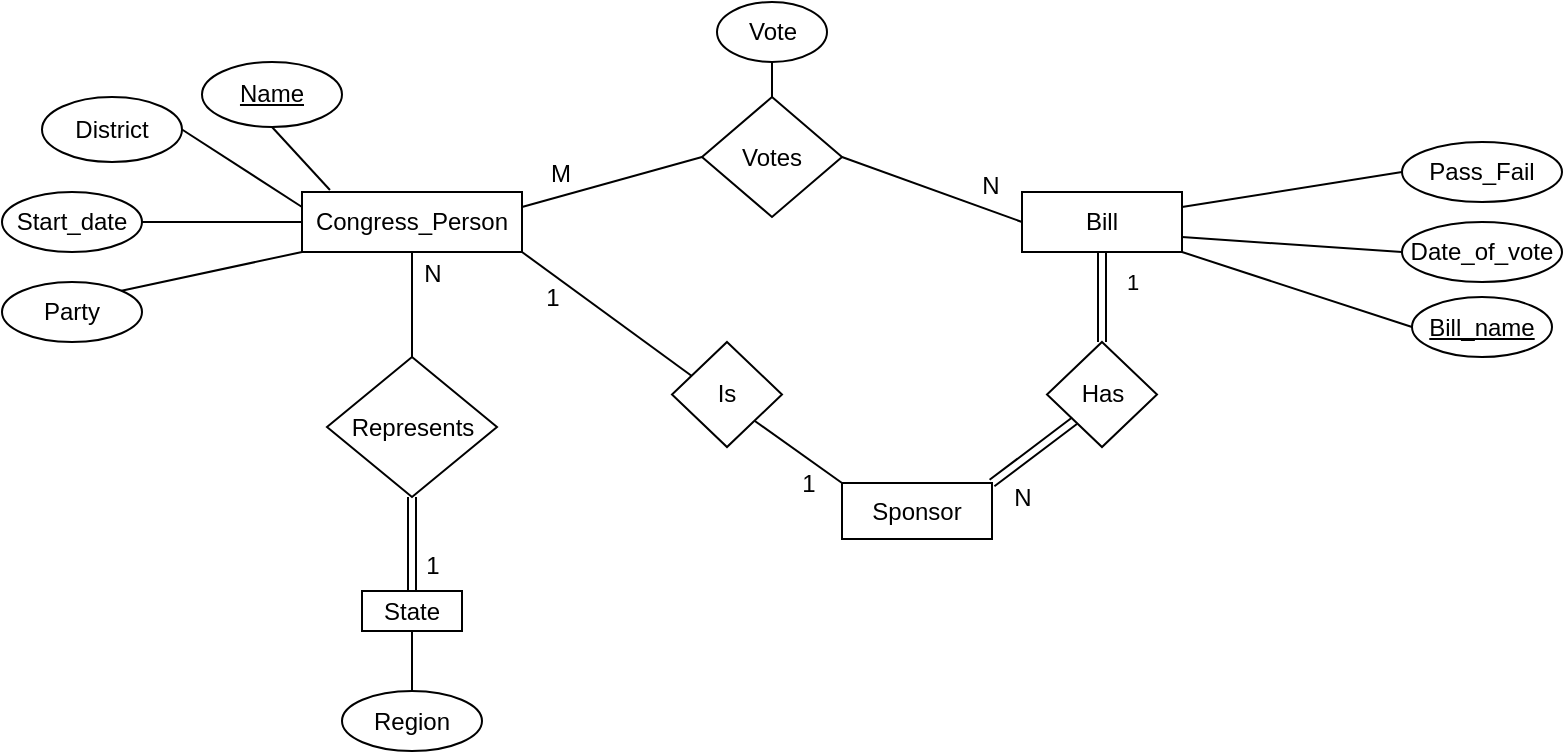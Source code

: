 <mxfile version="12.6.5" type="device"><diagram id="Wl70vH6N-0u9xr9fc0l7" name="Page-1"><mxGraphModel dx="1078" dy="480" grid="1" gridSize="10" guides="1" tooltips="1" connect="1" arrows="1" fold="1" page="1" pageScale="1" pageWidth="850" pageHeight="1100" math="0" shadow="0"><root><mxCell id="0"/><mxCell id="1" parent="0"/><mxCell id="qANUJcmwwfMLOjZnxnsq-1" value="State" style="rounded=0;whiteSpace=wrap;html=1;" vertex="1" parent="1"><mxGeometry x="215" y="404.5" width="50" height="20" as="geometry"/></mxCell><mxCell id="qANUJcmwwfMLOjZnxnsq-2" value="Region" style="ellipse;whiteSpace=wrap;html=1;" vertex="1" parent="1"><mxGeometry x="205" y="454.5" width="70" height="30" as="geometry"/></mxCell><mxCell id="qANUJcmwwfMLOjZnxnsq-3" value="Congress_Person" style="rounded=0;whiteSpace=wrap;html=1;" vertex="1" parent="1"><mxGeometry x="185" y="205" width="110" height="30" as="geometry"/></mxCell><mxCell id="qANUJcmwwfMLOjZnxnsq-4" value="" style="endArrow=none;html=1;entryX=0.5;entryY=1;entryDx=0;entryDy=0;exitX=0.5;exitY=0;exitDx=0;exitDy=0;" edge="1" parent="1" source="qANUJcmwwfMLOjZnxnsq-2" target="qANUJcmwwfMLOjZnxnsq-1"><mxGeometry width="50" height="50" relative="1" as="geometry"><mxPoint x="215" y="594.5" as="sourcePoint"/><mxPoint x="265" y="544.5" as="targetPoint"/></mxGeometry></mxCell><mxCell id="qANUJcmwwfMLOjZnxnsq-5" value="Name" style="ellipse;whiteSpace=wrap;html=1;fontStyle=4" vertex="1" parent="1"><mxGeometry x="135" y="140" width="70" height="32.5" as="geometry"/></mxCell><mxCell id="qANUJcmwwfMLOjZnxnsq-6" value="" style="endArrow=none;html=1;exitX=1;exitY=0.5;exitDx=0;exitDy=0;entryX=0;entryY=0.25;entryDx=0;entryDy=0;" edge="1" parent="1" source="qANUJcmwwfMLOjZnxnsq-8" target="qANUJcmwwfMLOjZnxnsq-3"><mxGeometry width="50" height="50" relative="1" as="geometry"><mxPoint x="269.5" y="267.5" as="sourcePoint"/><mxPoint x="115" y="120" as="targetPoint"/></mxGeometry></mxCell><mxCell id="qANUJcmwwfMLOjZnxnsq-7" value="" style="endArrow=none;html=1;entryX=0.127;entryY=-0.033;entryDx=0;entryDy=0;exitX=0.5;exitY=1;exitDx=0;exitDy=0;entryPerimeter=0;" edge="1" parent="1" source="qANUJcmwwfMLOjZnxnsq-5" target="qANUJcmwwfMLOjZnxnsq-3"><mxGeometry width="50" height="50" relative="1" as="geometry"><mxPoint x="20" y="290" as="sourcePoint"/><mxPoint x="20" y="220" as="targetPoint"/></mxGeometry></mxCell><mxCell id="qANUJcmwwfMLOjZnxnsq-8" value="District" style="ellipse;whiteSpace=wrap;html=1;fontStyle=0" vertex="1" parent="1"><mxGeometry x="55" y="157.5" width="70" height="32.5" as="geometry"/></mxCell><mxCell id="qANUJcmwwfMLOjZnxnsq-9" value="Start_date" style="ellipse;whiteSpace=wrap;html=1;" vertex="1" parent="1"><mxGeometry x="35" y="205" width="70" height="30" as="geometry"/></mxCell><mxCell id="qANUJcmwwfMLOjZnxnsq-10" value="Party" style="ellipse;whiteSpace=wrap;html=1;" vertex="1" parent="1"><mxGeometry x="35" y="250" width="70" height="30" as="geometry"/></mxCell><mxCell id="qANUJcmwwfMLOjZnxnsq-15" value="" style="endArrow=none;html=1;exitX=1;exitY=0;exitDx=0;exitDy=0;entryX=0;entryY=1;entryDx=0;entryDy=0;" edge="1" parent="1" source="qANUJcmwwfMLOjZnxnsq-10" target="qANUJcmwwfMLOjZnxnsq-3"><mxGeometry width="50" height="50" relative="1" as="geometry"><mxPoint x="270" y="292.5" as="sourcePoint"/><mxPoint x="275" y="310" as="targetPoint"/></mxGeometry></mxCell><mxCell id="qANUJcmwwfMLOjZnxnsq-16" value="" style="endArrow=none;html=1;exitX=1;exitY=0.5;exitDx=0;exitDy=0;entryX=0;entryY=0.5;entryDx=0;entryDy=0;" edge="1" parent="1" source="qANUJcmwwfMLOjZnxnsq-9" target="qANUJcmwwfMLOjZnxnsq-3"><mxGeometry width="50" height="50" relative="1" as="geometry"><mxPoint x="280" y="302.5" as="sourcePoint"/><mxPoint x="275" y="280" as="targetPoint"/></mxGeometry></mxCell><mxCell id="qANUJcmwwfMLOjZnxnsq-17" value="Bill" style="rounded=0;whiteSpace=wrap;html=1;" vertex="1" parent="1"><mxGeometry x="545" y="205" width="80" height="30" as="geometry"/></mxCell><mxCell id="qANUJcmwwfMLOjZnxnsq-18" value="Bill_name" style="ellipse;whiteSpace=wrap;html=1;fontStyle=4" vertex="1" parent="1"><mxGeometry x="740" y="257.5" width="70" height="30" as="geometry"/></mxCell><mxCell id="qANUJcmwwfMLOjZnxnsq-19" value="Date_of_vote" style="ellipse;whiteSpace=wrap;html=1;" vertex="1" parent="1"><mxGeometry x="735" y="220" width="80" height="30" as="geometry"/></mxCell><mxCell id="qANUJcmwwfMLOjZnxnsq-20" value="Pass_Fail" style="ellipse;whiteSpace=wrap;html=1;" vertex="1" parent="1"><mxGeometry x="735" y="180" width="80" height="30" as="geometry"/></mxCell><mxCell id="qANUJcmwwfMLOjZnxnsq-22" value="" style="endArrow=none;html=1;entryX=1;entryY=1;entryDx=0;entryDy=0;exitX=0;exitY=0.5;exitDx=0;exitDy=0;" edge="1" parent="1" source="qANUJcmwwfMLOjZnxnsq-18" target="qANUJcmwwfMLOjZnxnsq-17"><mxGeometry width="50" height="50" relative="1" as="geometry"><mxPoint x="720" y="190" as="sourcePoint"/><mxPoint x="786.01" y="140" as="targetPoint"/></mxGeometry></mxCell><mxCell id="qANUJcmwwfMLOjZnxnsq-23" value="" style="endArrow=none;html=1;entryX=1;entryY=0.75;entryDx=0;entryDy=0;exitX=0;exitY=0.5;exitDx=0;exitDy=0;" edge="1" parent="1" source="qANUJcmwwfMLOjZnxnsq-19" target="qANUJcmwwfMLOjZnxnsq-17"><mxGeometry width="50" height="50" relative="1" as="geometry"><mxPoint x="520" y="430" as="sourcePoint"/><mxPoint x="599" y="390" as="targetPoint"/></mxGeometry></mxCell><mxCell id="qANUJcmwwfMLOjZnxnsq-24" value="" style="endArrow=none;html=1;entryX=1;entryY=0.25;entryDx=0;entryDy=0;exitX=0;exitY=0.5;exitDx=0;exitDy=0;" edge="1" parent="1" source="qANUJcmwwfMLOjZnxnsq-20" target="qANUJcmwwfMLOjZnxnsq-17"><mxGeometry width="50" height="50" relative="1" as="geometry"><mxPoint x="530" y="440" as="sourcePoint"/><mxPoint x="609" y="400" as="targetPoint"/></mxGeometry></mxCell><mxCell id="qANUJcmwwfMLOjZnxnsq-26" value="Votes" style="rhombus;whiteSpace=wrap;html=1;" vertex="1" parent="1"><mxGeometry x="385" y="157.5" width="70" height="60" as="geometry"/></mxCell><mxCell id="qANUJcmwwfMLOjZnxnsq-27" value="Vote" style="ellipse;whiteSpace=wrap;html=1;" vertex="1" parent="1"><mxGeometry x="392.5" y="110" width="55" height="30" as="geometry"/></mxCell><mxCell id="qANUJcmwwfMLOjZnxnsq-28" value="" style="endArrow=none;html=1;entryX=0;entryY=0.5;entryDx=0;entryDy=0;exitX=1;exitY=0.25;exitDx=0;exitDy=0;" edge="1" parent="1" source="qANUJcmwwfMLOjZnxnsq-3" target="qANUJcmwwfMLOjZnxnsq-26"><mxGeometry width="50" height="50" relative="1" as="geometry"><mxPoint x="300" y="180" as="sourcePoint"/><mxPoint x="85" y="640" as="targetPoint"/></mxGeometry></mxCell><mxCell id="qANUJcmwwfMLOjZnxnsq-37" value="M" style="text;html=1;align=center;verticalAlign=middle;resizable=0;points=[];labelBackgroundColor=#ffffff;" vertex="1" connectable="0" parent="qANUJcmwwfMLOjZnxnsq-28"><mxGeometry x="-0.42" y="3" relative="1" as="geometry"><mxPoint x="-6" y="-7" as="offset"/></mxGeometry></mxCell><mxCell id="qANUJcmwwfMLOjZnxnsq-32" value="" style="endArrow=none;html=1;entryX=0;entryY=0.5;entryDx=0;entryDy=0;exitX=1;exitY=0.5;exitDx=0;exitDy=0;" edge="1" parent="1" source="qANUJcmwwfMLOjZnxnsq-26" target="qANUJcmwwfMLOjZnxnsq-17"><mxGeometry width="50" height="50" relative="1" as="geometry"><mxPoint x="35" y="690" as="sourcePoint"/><mxPoint x="85" y="640" as="targetPoint"/></mxGeometry></mxCell><mxCell id="qANUJcmwwfMLOjZnxnsq-38" value="N" style="text;html=1;align=center;verticalAlign=middle;resizable=0;points=[];labelBackgroundColor=#ffffff;" vertex="1" connectable="0" parent="qANUJcmwwfMLOjZnxnsq-32"><mxGeometry x="0.513" y="-3" relative="1" as="geometry"><mxPoint x="7" y="-13" as="offset"/></mxGeometry></mxCell><mxCell id="qANUJcmwwfMLOjZnxnsq-33" value="" style="endArrow=none;html=1;entryX=0.5;entryY=1;entryDx=0;entryDy=0;exitX=0.5;exitY=0;exitDx=0;exitDy=0;" edge="1" parent="1" source="qANUJcmwwfMLOjZnxnsq-26" target="qANUJcmwwfMLOjZnxnsq-27"><mxGeometry width="50" height="50" relative="1" as="geometry"><mxPoint x="465" y="230" as="sourcePoint"/><mxPoint x="555" y="230" as="targetPoint"/></mxGeometry></mxCell><mxCell id="qANUJcmwwfMLOjZnxnsq-34" value="Represents" style="rhombus;whiteSpace=wrap;html=1;" vertex="1" parent="1"><mxGeometry x="197.5" y="287.5" width="85" height="70" as="geometry"/></mxCell><mxCell id="qANUJcmwwfMLOjZnxnsq-35" value="" style="endArrow=none;html=1;entryX=0.5;entryY=0;entryDx=0;entryDy=0;exitX=0.5;exitY=1;exitDx=0;exitDy=0;shape=link;" edge="1" parent="1" source="qANUJcmwwfMLOjZnxnsq-34" target="qANUJcmwwfMLOjZnxnsq-1"><mxGeometry width="50" height="50" relative="1" as="geometry"><mxPoint x="305" y="237.5" as="sourcePoint"/><mxPoint x="395" y="237.5" as="targetPoint"/></mxGeometry></mxCell><mxCell id="qANUJcmwwfMLOjZnxnsq-39" value="1" style="text;html=1;align=center;verticalAlign=middle;resizable=0;points=[];labelBackgroundColor=#ffffff;" vertex="1" connectable="0" parent="qANUJcmwwfMLOjZnxnsq-35"><mxGeometry x="-0.5" relative="1" as="geometry"><mxPoint x="10" y="22.5" as="offset"/></mxGeometry></mxCell><mxCell id="qANUJcmwwfMLOjZnxnsq-36" value="" style="endArrow=none;html=1;entryX=0.5;entryY=0;entryDx=0;entryDy=0;exitX=0.5;exitY=1;exitDx=0;exitDy=0;" edge="1" parent="1" source="qANUJcmwwfMLOjZnxnsq-3" target="qANUJcmwwfMLOjZnxnsq-34"><mxGeometry width="50" height="50" relative="1" as="geometry"><mxPoint x="315" y="240" as="sourcePoint"/><mxPoint x="405" y="240" as="targetPoint"/></mxGeometry></mxCell><mxCell id="qANUJcmwwfMLOjZnxnsq-40" value="N" style="text;html=1;align=center;verticalAlign=middle;resizable=0;points=[];labelBackgroundColor=#ffffff;" vertex="1" connectable="0" parent="qANUJcmwwfMLOjZnxnsq-36"><mxGeometry x="-0.579" y="3" relative="1" as="geometry"><mxPoint x="7" as="offset"/></mxGeometry></mxCell><mxCell id="qANUJcmwwfMLOjZnxnsq-43" value="" style="endArrow=none;html=1;exitX=1;exitY=1;exitDx=0;exitDy=0;" edge="1" parent="1" source="qANUJcmwwfMLOjZnxnsq-3"><mxGeometry width="50" height="50" relative="1" as="geometry"><mxPoint x="40" y="560" as="sourcePoint"/><mxPoint x="384" y="300" as="targetPoint"/></mxGeometry></mxCell><mxCell id="qANUJcmwwfMLOjZnxnsq-50" value="1" style="text;html=1;align=center;verticalAlign=middle;resizable=0;points=[];labelBackgroundColor=#ffffff;" vertex="1" connectable="0" parent="qANUJcmwwfMLOjZnxnsq-43"><mxGeometry x="-0.542" y="1" relative="1" as="geometry"><mxPoint x="-5.78" y="8.56" as="offset"/></mxGeometry></mxCell><mxCell id="qANUJcmwwfMLOjZnxnsq-44" value="Sponsor" style="rounded=0;whiteSpace=wrap;html=1;" vertex="1" parent="1"><mxGeometry x="455" y="350.5" width="75" height="28" as="geometry"/></mxCell><mxCell id="qANUJcmwwfMLOjZnxnsq-45" value="Has" style="rhombus;whiteSpace=wrap;html=1;" vertex="1" parent="1"><mxGeometry x="557.5" y="280" width="55" height="52.5" as="geometry"/></mxCell><mxCell id="qANUJcmwwfMLOjZnxnsq-46" value="1" style="endArrow=none;html=1;entryX=0.5;entryY=1;entryDx=0;entryDy=0;exitX=0.5;exitY=0;exitDx=0;exitDy=0;shape=link;" edge="1" parent="1" source="qANUJcmwwfMLOjZnxnsq-45" target="qANUJcmwwfMLOjZnxnsq-17"><mxGeometry x="0.333" y="-15" width="50" height="50" relative="1" as="geometry"><mxPoint x="40" y="560" as="sourcePoint"/><mxPoint x="90" y="510" as="targetPoint"/><mxPoint as="offset"/></mxGeometry></mxCell><mxCell id="qANUJcmwwfMLOjZnxnsq-47" value="Is" style="rhombus;whiteSpace=wrap;html=1;" vertex="1" parent="1"><mxGeometry x="370" y="280" width="55" height="52.5" as="geometry"/></mxCell><mxCell id="qANUJcmwwfMLOjZnxnsq-48" value="" style="endArrow=none;html=1;entryX=1;entryY=1;entryDx=0;entryDy=0;exitX=0;exitY=0;exitDx=0;exitDy=0;" edge="1" parent="1" source="qANUJcmwwfMLOjZnxnsq-44" target="qANUJcmwwfMLOjZnxnsq-47"><mxGeometry width="50" height="50" relative="1" as="geometry"><mxPoint x="305" y="237.5" as="sourcePoint"/><mxPoint x="393.75" y="303.125" as="targetPoint"/></mxGeometry></mxCell><mxCell id="qANUJcmwwfMLOjZnxnsq-51" value="1" style="text;html=1;align=center;verticalAlign=middle;resizable=0;points=[];labelBackgroundColor=#ffffff;" vertex="1" connectable="0" parent="qANUJcmwwfMLOjZnxnsq-48"><mxGeometry x="-0.452" relative="1" as="geometry"><mxPoint x="-5.78" y="8.7" as="offset"/></mxGeometry></mxCell><mxCell id="qANUJcmwwfMLOjZnxnsq-49" value="" style="endArrow=none;html=1;entryX=0;entryY=1;entryDx=0;entryDy=0;exitX=1;exitY=0;exitDx=0;exitDy=0;shape=link;" edge="1" parent="1" source="qANUJcmwwfMLOjZnxnsq-44" target="qANUJcmwwfMLOjZnxnsq-45"><mxGeometry width="50" height="50" relative="1" as="geometry"><mxPoint x="580" y="370" as="sourcePoint"/><mxPoint x="421.25" y="329.375" as="targetPoint"/></mxGeometry></mxCell><mxCell id="qANUJcmwwfMLOjZnxnsq-52" value="N" style="text;html=1;align=center;verticalAlign=middle;resizable=0;points=[];labelBackgroundColor=#ffffff;" vertex="1" connectable="0" parent="qANUJcmwwfMLOjZnxnsq-49"><mxGeometry x="-0.509" y="-6" relative="1" as="geometry"><mxPoint x="1.01" y="10.04" as="offset"/></mxGeometry></mxCell></root></mxGraphModel></diagram></mxfile>